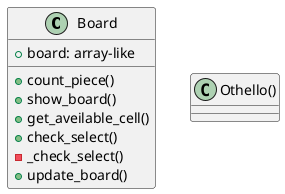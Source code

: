@startuml{main.png}

class Board {
  + board: array-like
  + count_piece()
  + show_board()
  + get_aveilable_cell()
  + check_select()
  - _check_select()
  + update_board()
}

class Othello()
{

}
@enduml
